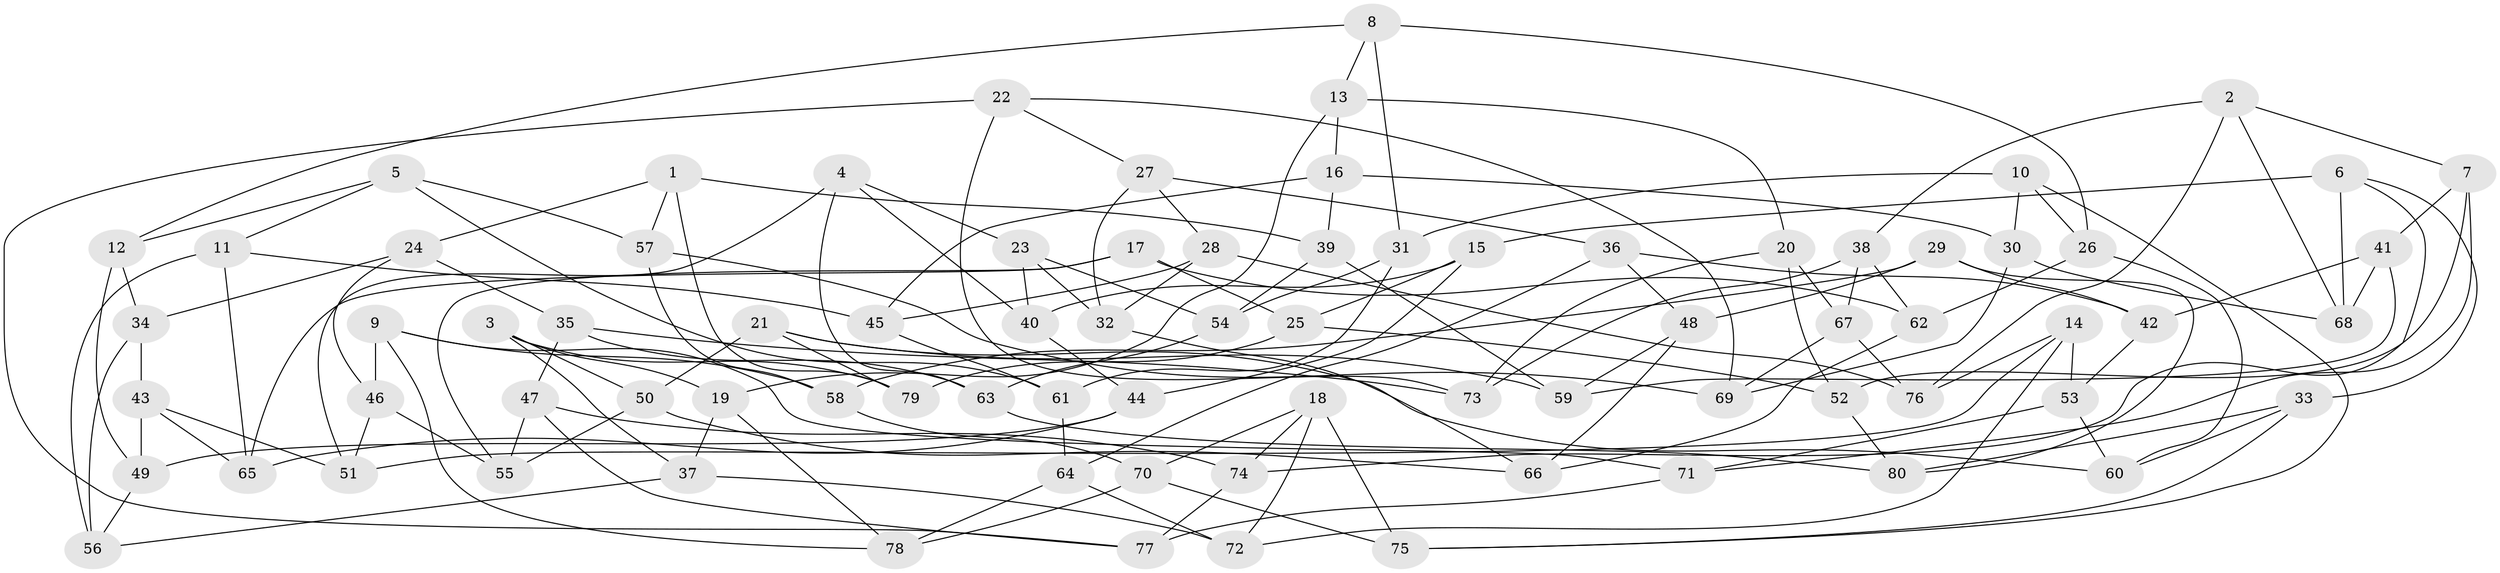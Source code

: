 // Generated by graph-tools (version 1.1) at 2025/02/03/09/25 03:02:57]
// undirected, 80 vertices, 160 edges
graph export_dot {
graph [start="1"]
  node [color=gray90,style=filled];
  1;
  2;
  3;
  4;
  5;
  6;
  7;
  8;
  9;
  10;
  11;
  12;
  13;
  14;
  15;
  16;
  17;
  18;
  19;
  20;
  21;
  22;
  23;
  24;
  25;
  26;
  27;
  28;
  29;
  30;
  31;
  32;
  33;
  34;
  35;
  36;
  37;
  38;
  39;
  40;
  41;
  42;
  43;
  44;
  45;
  46;
  47;
  48;
  49;
  50;
  51;
  52;
  53;
  54;
  55;
  56;
  57;
  58;
  59;
  60;
  61;
  62;
  63;
  64;
  65;
  66;
  67;
  68;
  69;
  70;
  71;
  72;
  73;
  74;
  75;
  76;
  77;
  78;
  79;
  80;
  1 -- 24;
  1 -- 79;
  1 -- 57;
  1 -- 39;
  2 -- 38;
  2 -- 76;
  2 -- 7;
  2 -- 68;
  3 -- 37;
  3 -- 50;
  3 -- 19;
  3 -- 79;
  4 -- 40;
  4 -- 63;
  4 -- 51;
  4 -- 23;
  5 -- 61;
  5 -- 57;
  5 -- 12;
  5 -- 11;
  6 -- 33;
  6 -- 68;
  6 -- 74;
  6 -- 15;
  7 -- 71;
  7 -- 41;
  7 -- 52;
  8 -- 31;
  8 -- 13;
  8 -- 12;
  8 -- 26;
  9 -- 71;
  9 -- 58;
  9 -- 46;
  9 -- 78;
  10 -- 31;
  10 -- 26;
  10 -- 75;
  10 -- 30;
  11 -- 45;
  11 -- 65;
  11 -- 56;
  12 -- 34;
  12 -- 49;
  13 -- 16;
  13 -- 19;
  13 -- 20;
  14 -- 53;
  14 -- 72;
  14 -- 76;
  14 -- 51;
  15 -- 40;
  15 -- 25;
  15 -- 44;
  16 -- 45;
  16 -- 39;
  16 -- 30;
  17 -- 55;
  17 -- 62;
  17 -- 25;
  17 -- 65;
  18 -- 74;
  18 -- 72;
  18 -- 75;
  18 -- 70;
  19 -- 78;
  19 -- 37;
  20 -- 73;
  20 -- 52;
  20 -- 67;
  21 -- 79;
  21 -- 60;
  21 -- 59;
  21 -- 50;
  22 -- 73;
  22 -- 77;
  22 -- 69;
  22 -- 27;
  23 -- 54;
  23 -- 40;
  23 -- 32;
  24 -- 46;
  24 -- 34;
  24 -- 35;
  25 -- 79;
  25 -- 52;
  26 -- 60;
  26 -- 62;
  27 -- 36;
  27 -- 28;
  27 -- 32;
  28 -- 45;
  28 -- 32;
  28 -- 76;
  29 -- 80;
  29 -- 58;
  29 -- 48;
  29 -- 42;
  30 -- 68;
  30 -- 69;
  31 -- 61;
  31 -- 54;
  32 -- 66;
  33 -- 75;
  33 -- 80;
  33 -- 60;
  34 -- 43;
  34 -- 56;
  35 -- 47;
  35 -- 73;
  35 -- 63;
  36 -- 42;
  36 -- 48;
  36 -- 64;
  37 -- 56;
  37 -- 72;
  38 -- 62;
  38 -- 73;
  38 -- 67;
  39 -- 54;
  39 -- 59;
  40 -- 44;
  41 -- 68;
  41 -- 59;
  41 -- 42;
  42 -- 53;
  43 -- 51;
  43 -- 65;
  43 -- 49;
  44 -- 49;
  44 -- 65;
  45 -- 61;
  46 -- 55;
  46 -- 51;
  47 -- 55;
  47 -- 74;
  47 -- 77;
  48 -- 59;
  48 -- 66;
  49 -- 56;
  50 -- 55;
  50 -- 66;
  52 -- 80;
  53 -- 71;
  53 -- 60;
  54 -- 63;
  57 -- 58;
  57 -- 69;
  58 -- 70;
  61 -- 64;
  62 -- 66;
  63 -- 80;
  64 -- 78;
  64 -- 72;
  67 -- 76;
  67 -- 69;
  70 -- 78;
  70 -- 75;
  71 -- 77;
  74 -- 77;
}
